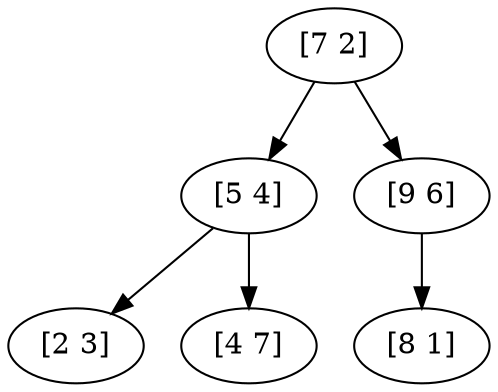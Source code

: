 strict digraph "" {
	graph [epsilon=0.01];
	"[7 2]" -> "[5 4]";
	"[7 2]" -> "[9 6]";
	"[5 4]" -> "[2 3]";
	"[5 4]" -> "[4 7]";
	"[9 6]" -> "[8 1]";
}
